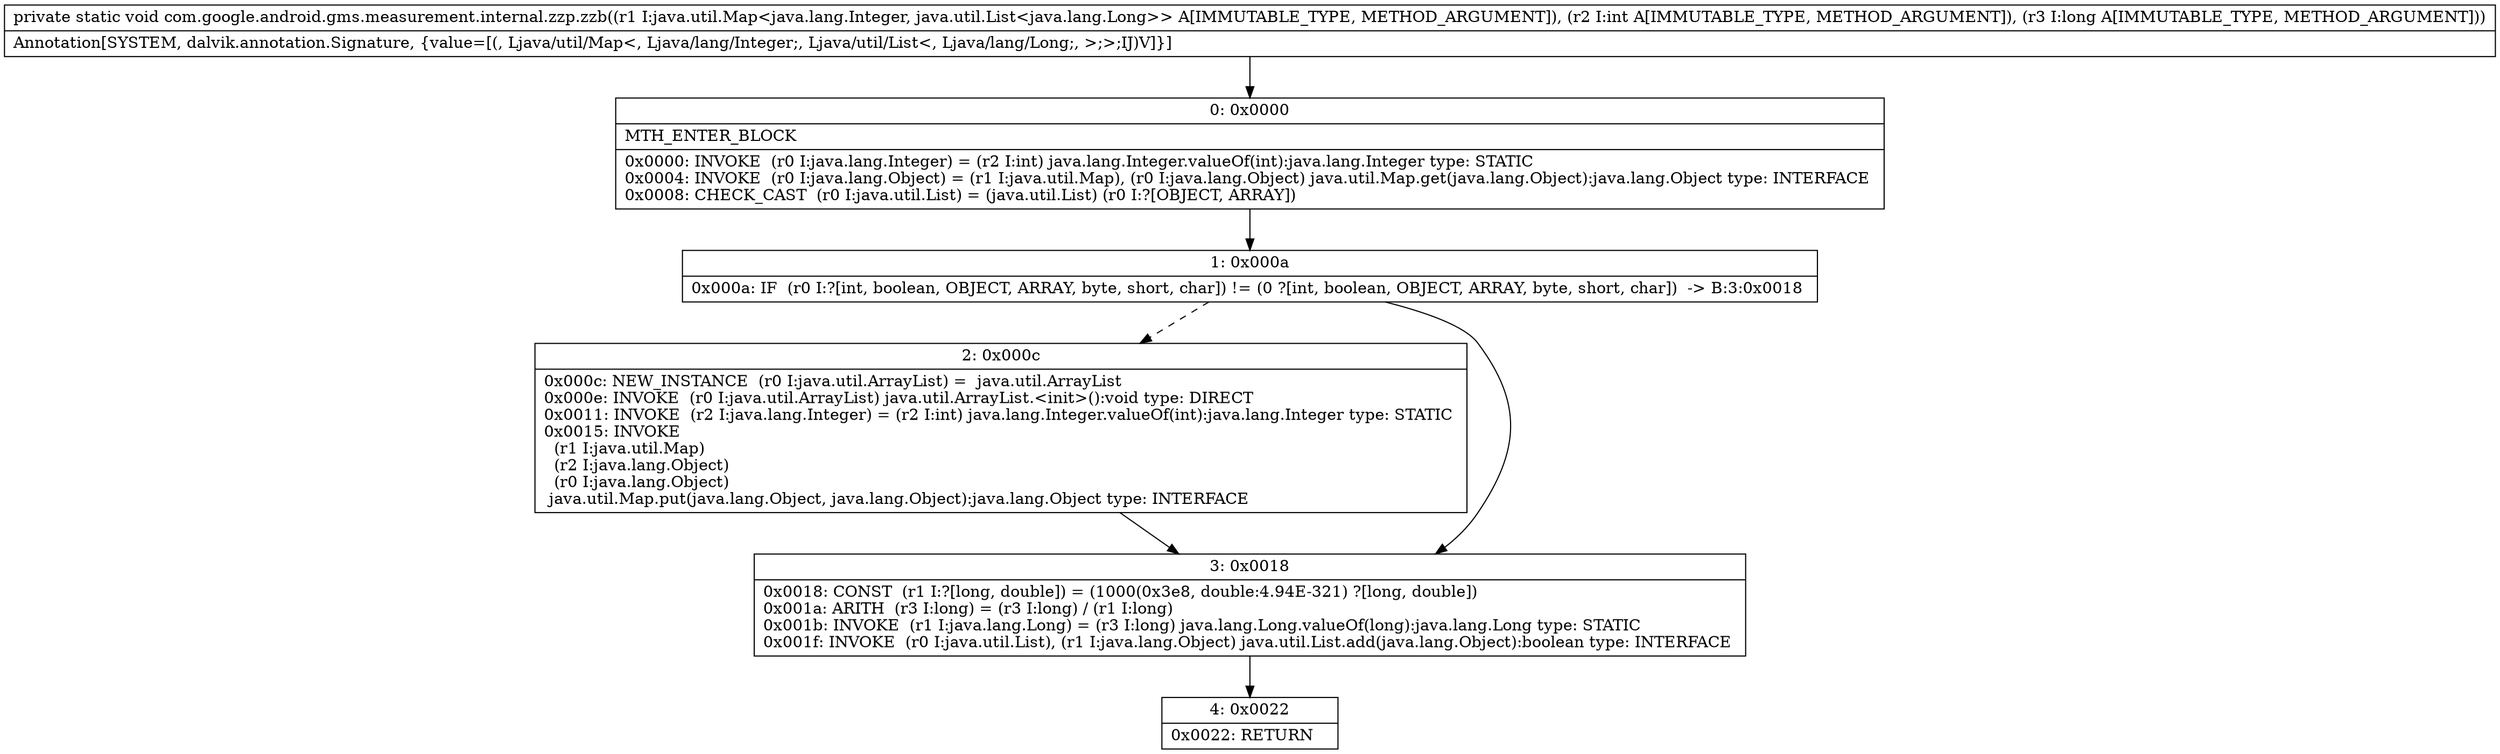 digraph "CFG forcom.google.android.gms.measurement.internal.zzp.zzb(Ljava\/util\/Map;IJ)V" {
Node_0 [shape=record,label="{0\:\ 0x0000|MTH_ENTER_BLOCK\l|0x0000: INVOKE  (r0 I:java.lang.Integer) = (r2 I:int) java.lang.Integer.valueOf(int):java.lang.Integer type: STATIC \l0x0004: INVOKE  (r0 I:java.lang.Object) = (r1 I:java.util.Map), (r0 I:java.lang.Object) java.util.Map.get(java.lang.Object):java.lang.Object type: INTERFACE \l0x0008: CHECK_CAST  (r0 I:java.util.List) = (java.util.List) (r0 I:?[OBJECT, ARRAY]) \l}"];
Node_1 [shape=record,label="{1\:\ 0x000a|0x000a: IF  (r0 I:?[int, boolean, OBJECT, ARRAY, byte, short, char]) != (0 ?[int, boolean, OBJECT, ARRAY, byte, short, char])  \-\> B:3:0x0018 \l}"];
Node_2 [shape=record,label="{2\:\ 0x000c|0x000c: NEW_INSTANCE  (r0 I:java.util.ArrayList) =  java.util.ArrayList \l0x000e: INVOKE  (r0 I:java.util.ArrayList) java.util.ArrayList.\<init\>():void type: DIRECT \l0x0011: INVOKE  (r2 I:java.lang.Integer) = (r2 I:int) java.lang.Integer.valueOf(int):java.lang.Integer type: STATIC \l0x0015: INVOKE  \l  (r1 I:java.util.Map)\l  (r2 I:java.lang.Object)\l  (r0 I:java.lang.Object)\l java.util.Map.put(java.lang.Object, java.lang.Object):java.lang.Object type: INTERFACE \l}"];
Node_3 [shape=record,label="{3\:\ 0x0018|0x0018: CONST  (r1 I:?[long, double]) = (1000(0x3e8, double:4.94E\-321) ?[long, double]) \l0x001a: ARITH  (r3 I:long) = (r3 I:long) \/ (r1 I:long) \l0x001b: INVOKE  (r1 I:java.lang.Long) = (r3 I:long) java.lang.Long.valueOf(long):java.lang.Long type: STATIC \l0x001f: INVOKE  (r0 I:java.util.List), (r1 I:java.lang.Object) java.util.List.add(java.lang.Object):boolean type: INTERFACE \l}"];
Node_4 [shape=record,label="{4\:\ 0x0022|0x0022: RETURN   \l}"];
MethodNode[shape=record,label="{private static void com.google.android.gms.measurement.internal.zzp.zzb((r1 I:java.util.Map\<java.lang.Integer, java.util.List\<java.lang.Long\>\> A[IMMUTABLE_TYPE, METHOD_ARGUMENT]), (r2 I:int A[IMMUTABLE_TYPE, METHOD_ARGUMENT]), (r3 I:long A[IMMUTABLE_TYPE, METHOD_ARGUMENT]))  | Annotation[SYSTEM, dalvik.annotation.Signature, \{value=[(, Ljava\/util\/Map\<, Ljava\/lang\/Integer;, Ljava\/util\/List\<, Ljava\/lang\/Long;, \>;\>;IJ)V]\}]\l}"];
MethodNode -> Node_0;
Node_0 -> Node_1;
Node_1 -> Node_2[style=dashed];
Node_1 -> Node_3;
Node_2 -> Node_3;
Node_3 -> Node_4;
}

